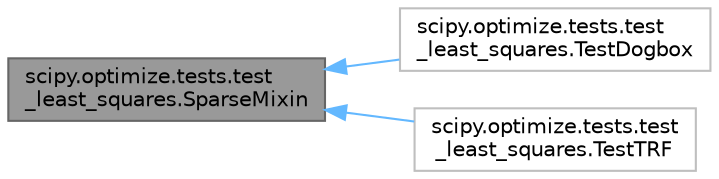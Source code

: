 digraph "scipy.optimize.tests.test_least_squares.SparseMixin"
{
 // LATEX_PDF_SIZE
  bgcolor="transparent";
  edge [fontname=Helvetica,fontsize=10,labelfontname=Helvetica,labelfontsize=10];
  node [fontname=Helvetica,fontsize=10,shape=box,height=0.2,width=0.4];
  rankdir="LR";
  Node1 [id="Node000001",label="scipy.optimize.tests.test\l_least_squares.SparseMixin",height=0.2,width=0.4,color="gray40", fillcolor="grey60", style="filled", fontcolor="black",tooltip=" "];
  Node1 -> Node2 [id="edge1_Node000001_Node000002",dir="back",color="steelblue1",style="solid",tooltip=" "];
  Node2 [id="Node000002",label="scipy.optimize.tests.test\l_least_squares.TestDogbox",height=0.2,width=0.4,color="grey75", fillcolor="white", style="filled",URL="$db/d99/classscipy_1_1optimize_1_1tests_1_1test__least__squares_1_1TestDogbox.html",tooltip=" "];
  Node1 -> Node3 [id="edge2_Node000001_Node000003",dir="back",color="steelblue1",style="solid",tooltip=" "];
  Node3 [id="Node000003",label="scipy.optimize.tests.test\l_least_squares.TestTRF",height=0.2,width=0.4,color="grey75", fillcolor="white", style="filled",URL="$d3/d32/classscipy_1_1optimize_1_1tests_1_1test__least__squares_1_1TestTRF.html",tooltip=" "];
}
